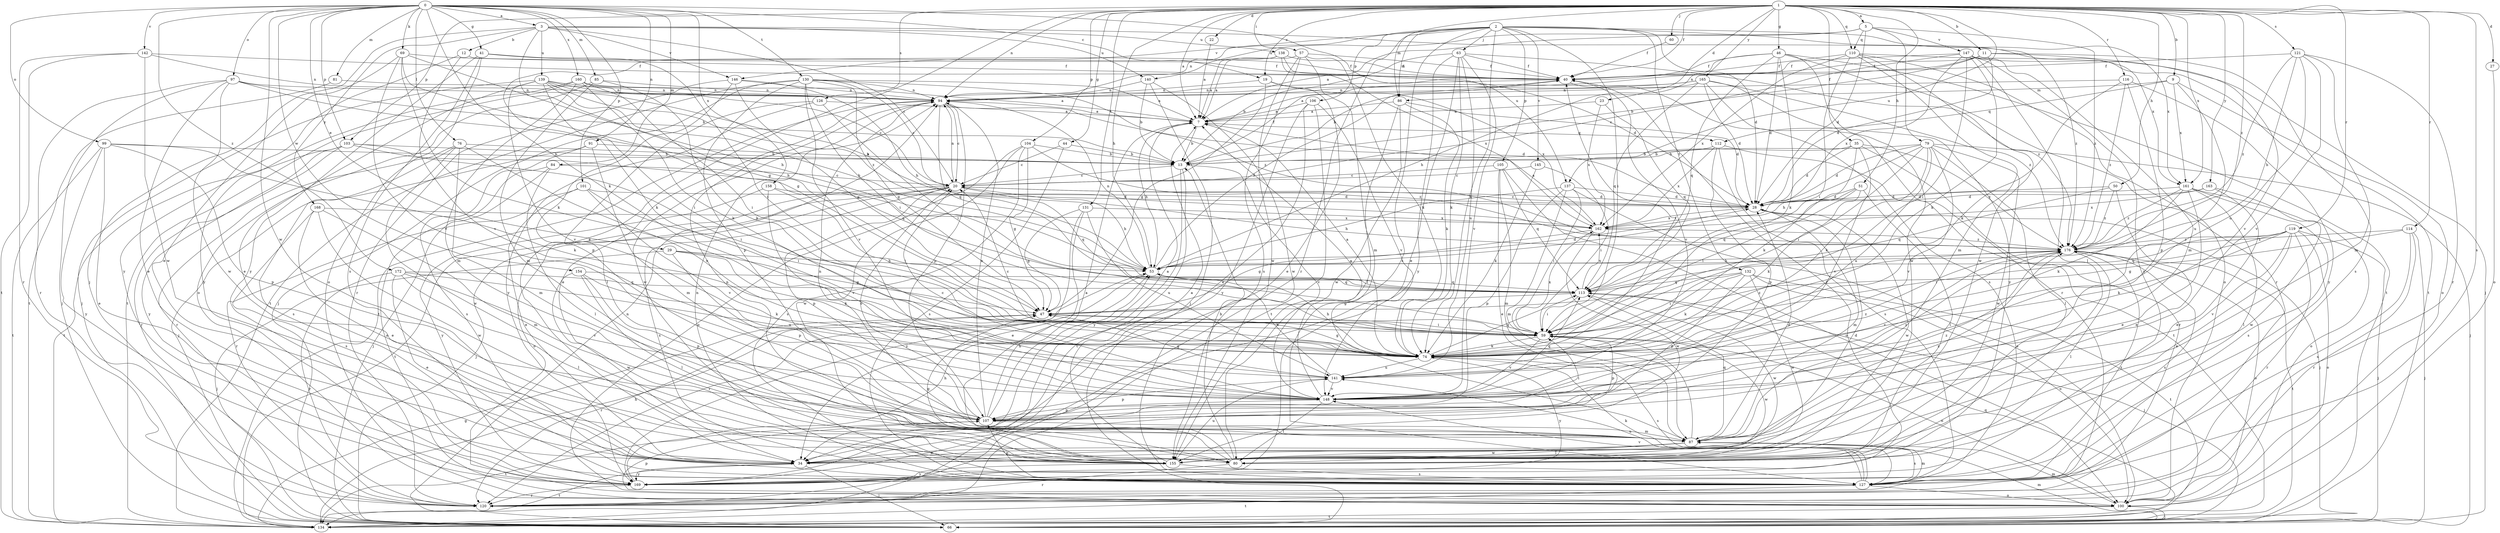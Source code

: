 strict digraph  {
0;
1;
2;
3;
5;
7;
9;
11;
12;
13;
19;
20;
22;
23;
27;
28;
29;
34;
35;
40;
41;
44;
46;
47;
50;
51;
53;
57;
59;
60;
63;
66;
69;
74;
76;
79;
80;
81;
84;
85;
86;
87;
91;
94;
97;
99;
100;
101;
103;
104;
105;
106;
107;
110;
112;
113;
114;
116;
119;
120;
121;
126;
127;
130;
131;
132;
134;
137;
138;
139;
140;
141;
142;
145;
146;
147;
148;
154;
155;
158;
160;
161;
162;
163;
165;
168;
169;
172;
176;
0 -> 3  [label=a];
0 -> 19  [label=c];
0 -> 29  [label=e];
0 -> 41  [label=g];
0 -> 69  [label=k];
0 -> 74  [label=k];
0 -> 76  [label=l];
0 -> 81  [label=m];
0 -> 84  [label=m];
0 -> 85  [label=m];
0 -> 91  [label=n];
0 -> 97  [label=o];
0 -> 99  [label=o];
0 -> 101  [label=p];
0 -> 103  [label=p];
0 -> 130  [label=t];
0 -> 137  [label=u];
0 -> 142  [label=v];
0 -> 154  [label=w];
0 -> 155  [label=w];
0 -> 158  [label=x];
0 -> 160  [label=x];
0 -> 172  [label=z];
1 -> 5  [label=a];
1 -> 7  [label=a];
1 -> 9  [label=b];
1 -> 11  [label=b];
1 -> 19  [label=c];
1 -> 22  [label=d];
1 -> 23  [label=d];
1 -> 27  [label=d];
1 -> 34  [label=e];
1 -> 35  [label=f];
1 -> 40  [label=f];
1 -> 44  [label=g];
1 -> 46  [label=g];
1 -> 50  [label=h];
1 -> 51  [label=h];
1 -> 53  [label=h];
1 -> 57  [label=i];
1 -> 60  [label=j];
1 -> 86  [label=m];
1 -> 94  [label=n];
1 -> 103  [label=p];
1 -> 104  [label=p];
1 -> 110  [label=q];
1 -> 114  [label=r];
1 -> 116  [label=r];
1 -> 119  [label=r];
1 -> 121  [label=s];
1 -> 126  [label=s];
1 -> 127  [label=s];
1 -> 131  [label=t];
1 -> 137  [label=u];
1 -> 161  [label=x];
1 -> 163  [label=y];
1 -> 165  [label=y];
1 -> 176  [label=z];
2 -> 28  [label=d];
2 -> 59  [label=i];
2 -> 63  [label=j];
2 -> 74  [label=k];
2 -> 86  [label=m];
2 -> 94  [label=n];
2 -> 105  [label=p];
2 -> 106  [label=p];
2 -> 120  [label=r];
2 -> 127  [label=s];
2 -> 132  [label=t];
2 -> 145  [label=v];
2 -> 146  [label=v];
2 -> 161  [label=x];
2 -> 176  [label=z];
3 -> 12  [label=b];
3 -> 20  [label=c];
3 -> 47  [label=g];
3 -> 66  [label=j];
3 -> 138  [label=u];
3 -> 139  [label=u];
3 -> 140  [label=u];
3 -> 146  [label=v];
3 -> 161  [label=x];
3 -> 168  [label=y];
5 -> 7  [label=a];
5 -> 28  [label=d];
5 -> 79  [label=l];
5 -> 110  [label=q];
5 -> 140  [label=u];
5 -> 147  [label=v];
5 -> 176  [label=z];
7 -> 13  [label=b];
7 -> 53  [label=h];
7 -> 112  [label=q];
9 -> 86  [label=m];
9 -> 100  [label=o];
9 -> 112  [label=q];
9 -> 141  [label=u];
9 -> 161  [label=x];
11 -> 13  [label=b];
11 -> 28  [label=d];
11 -> 40  [label=f];
11 -> 94  [label=n];
11 -> 127  [label=s];
11 -> 148  [label=v];
12 -> 40  [label=f];
12 -> 148  [label=v];
12 -> 169  [label=y];
13 -> 20  [label=c];
13 -> 40  [label=f];
13 -> 134  [label=t];
13 -> 148  [label=v];
13 -> 169  [label=y];
19 -> 34  [label=e];
19 -> 47  [label=g];
19 -> 94  [label=n];
19 -> 162  [label=x];
20 -> 28  [label=d];
20 -> 53  [label=h];
20 -> 66  [label=j];
20 -> 94  [label=n];
20 -> 100  [label=o];
20 -> 107  [label=p];
20 -> 113  [label=q];
20 -> 127  [label=s];
20 -> 134  [label=t];
22 -> 7  [label=a];
23 -> 7  [label=a];
23 -> 113  [label=q];
23 -> 162  [label=x];
27 -> 100  [label=o];
28 -> 20  [label=c];
28 -> 66  [label=j];
28 -> 87  [label=m];
28 -> 155  [label=w];
28 -> 162  [label=x];
29 -> 47  [label=g];
29 -> 53  [label=h];
29 -> 66  [label=j];
29 -> 74  [label=k];
29 -> 107  [label=p];
34 -> 28  [label=d];
34 -> 66  [label=j];
34 -> 134  [label=t];
34 -> 169  [label=y];
35 -> 13  [label=b];
35 -> 28  [label=d];
35 -> 74  [label=k];
35 -> 120  [label=r];
35 -> 148  [label=v];
35 -> 176  [label=z];
40 -> 94  [label=n];
40 -> 127  [label=s];
40 -> 148  [label=v];
41 -> 40  [label=f];
41 -> 59  [label=i];
41 -> 100  [label=o];
41 -> 127  [label=s];
41 -> 169  [label=y];
44 -> 13  [label=b];
44 -> 20  [label=c];
44 -> 127  [label=s];
46 -> 28  [label=d];
46 -> 40  [label=f];
46 -> 53  [label=h];
46 -> 74  [label=k];
46 -> 100  [label=o];
46 -> 113  [label=q];
46 -> 134  [label=t];
46 -> 155  [label=w];
47 -> 59  [label=i];
47 -> 120  [label=r];
50 -> 28  [label=d];
50 -> 34  [label=e];
50 -> 113  [label=q];
50 -> 176  [label=z];
51 -> 28  [label=d];
51 -> 59  [label=i];
51 -> 74  [label=k];
51 -> 80  [label=l];
51 -> 113  [label=q];
53 -> 28  [label=d];
53 -> 40  [label=f];
53 -> 94  [label=n];
53 -> 113  [label=q];
53 -> 120  [label=r];
57 -> 7  [label=a];
57 -> 40  [label=f];
57 -> 74  [label=k];
57 -> 87  [label=m];
57 -> 127  [label=s];
57 -> 155  [label=w];
59 -> 74  [label=k];
59 -> 100  [label=o];
59 -> 107  [label=p];
59 -> 148  [label=v];
59 -> 155  [label=w];
59 -> 162  [label=x];
59 -> 176  [label=z];
60 -> 40  [label=f];
63 -> 13  [label=b];
63 -> 34  [label=e];
63 -> 40  [label=f];
63 -> 74  [label=k];
63 -> 141  [label=u];
63 -> 148  [label=v];
63 -> 169  [label=y];
63 -> 176  [label=z];
66 -> 87  [label=m];
66 -> 94  [label=n];
69 -> 34  [label=e];
69 -> 40  [label=f];
69 -> 47  [label=g];
69 -> 53  [label=h];
69 -> 74  [label=k];
69 -> 148  [label=v];
74 -> 7  [label=a];
74 -> 20  [label=c];
74 -> 40  [label=f];
74 -> 47  [label=g];
74 -> 53  [label=h];
74 -> 113  [label=q];
74 -> 127  [label=s];
74 -> 141  [label=u];
74 -> 169  [label=y];
76 -> 13  [label=b];
76 -> 87  [label=m];
76 -> 120  [label=r];
76 -> 127  [label=s];
76 -> 141  [label=u];
76 -> 155  [label=w];
79 -> 13  [label=b];
79 -> 28  [label=d];
79 -> 53  [label=h];
79 -> 59  [label=i];
79 -> 66  [label=j];
79 -> 74  [label=k];
79 -> 80  [label=l];
79 -> 141  [label=u];
79 -> 148  [label=v];
79 -> 155  [label=w];
80 -> 7  [label=a];
80 -> 13  [label=b];
80 -> 94  [label=n];
80 -> 120  [label=r];
81 -> 94  [label=n];
81 -> 134  [label=t];
84 -> 20  [label=c];
84 -> 66  [label=j];
84 -> 80  [label=l];
84 -> 100  [label=o];
85 -> 74  [label=k];
85 -> 87  [label=m];
85 -> 94  [label=n];
85 -> 100  [label=o];
86 -> 7  [label=a];
86 -> 28  [label=d];
86 -> 74  [label=k];
86 -> 80  [label=l];
86 -> 155  [label=w];
87 -> 28  [label=d];
87 -> 34  [label=e];
87 -> 59  [label=i];
87 -> 80  [label=l];
87 -> 94  [label=n];
87 -> 113  [label=q];
87 -> 127  [label=s];
87 -> 155  [label=w];
87 -> 176  [label=z];
91 -> 13  [label=b];
91 -> 66  [label=j];
91 -> 87  [label=m];
91 -> 127  [label=s];
94 -> 7  [label=a];
94 -> 20  [label=c];
94 -> 28  [label=d];
94 -> 34  [label=e];
94 -> 107  [label=p];
94 -> 113  [label=q];
94 -> 134  [label=t];
94 -> 155  [label=w];
97 -> 13  [label=b];
97 -> 34  [label=e];
97 -> 53  [label=h];
97 -> 66  [label=j];
97 -> 94  [label=n];
97 -> 120  [label=r];
97 -> 155  [label=w];
99 -> 13  [label=b];
99 -> 34  [label=e];
99 -> 74  [label=k];
99 -> 107  [label=p];
99 -> 134  [label=t];
99 -> 169  [label=y];
100 -> 66  [label=j];
100 -> 87  [label=m];
100 -> 107  [label=p];
100 -> 134  [label=t];
101 -> 28  [label=d];
101 -> 34  [label=e];
101 -> 59  [label=i];
101 -> 120  [label=r];
101 -> 148  [label=v];
103 -> 13  [label=b];
103 -> 59  [label=i];
103 -> 113  [label=q];
103 -> 120  [label=r];
103 -> 134  [label=t];
103 -> 169  [label=y];
104 -> 13  [label=b];
104 -> 47  [label=g];
104 -> 100  [label=o];
104 -> 127  [label=s];
104 -> 155  [label=w];
104 -> 176  [label=z];
105 -> 20  [label=c];
105 -> 34  [label=e];
105 -> 87  [label=m];
105 -> 100  [label=o];
105 -> 113  [label=q];
106 -> 7  [label=a];
106 -> 34  [label=e];
106 -> 134  [label=t];
106 -> 148  [label=v];
106 -> 169  [label=y];
107 -> 7  [label=a];
107 -> 20  [label=c];
107 -> 53  [label=h];
107 -> 59  [label=i];
107 -> 87  [label=m];
107 -> 94  [label=n];
107 -> 134  [label=t];
107 -> 176  [label=z];
110 -> 40  [label=f];
110 -> 59  [label=i];
110 -> 87  [label=m];
110 -> 120  [label=r];
110 -> 134  [label=t];
110 -> 155  [label=w];
110 -> 162  [label=x];
112 -> 13  [label=b];
112 -> 107  [label=p];
112 -> 127  [label=s];
112 -> 134  [label=t];
112 -> 162  [label=x];
113 -> 47  [label=g];
113 -> 59  [label=i];
113 -> 66  [label=j];
113 -> 155  [label=w];
113 -> 162  [label=x];
114 -> 47  [label=g];
114 -> 66  [label=j];
114 -> 120  [label=r];
114 -> 127  [label=s];
114 -> 176  [label=z];
116 -> 74  [label=k];
116 -> 94  [label=n];
116 -> 107  [label=p];
116 -> 169  [label=y];
116 -> 176  [label=z];
119 -> 34  [label=e];
119 -> 59  [label=i];
119 -> 66  [label=j];
119 -> 74  [label=k];
119 -> 100  [label=o];
119 -> 113  [label=q];
119 -> 120  [label=r];
119 -> 148  [label=v];
119 -> 176  [label=z];
121 -> 40  [label=f];
121 -> 53  [label=h];
121 -> 87  [label=m];
121 -> 120  [label=r];
121 -> 141  [label=u];
121 -> 148  [label=v];
121 -> 176  [label=z];
126 -> 7  [label=a];
126 -> 59  [label=i];
126 -> 80  [label=l];
126 -> 169  [label=y];
127 -> 74  [label=k];
127 -> 87  [label=m];
127 -> 94  [label=n];
127 -> 100  [label=o];
127 -> 107  [label=p];
127 -> 134  [label=t];
127 -> 141  [label=u];
127 -> 148  [label=v];
130 -> 7  [label=a];
130 -> 20  [label=c];
130 -> 47  [label=g];
130 -> 59  [label=i];
130 -> 66  [label=j];
130 -> 94  [label=n];
130 -> 107  [label=p];
130 -> 134  [label=t];
130 -> 148  [label=v];
130 -> 176  [label=z];
131 -> 34  [label=e];
131 -> 47  [label=g];
131 -> 141  [label=u];
131 -> 162  [label=x];
131 -> 169  [label=y];
132 -> 59  [label=i];
132 -> 74  [label=k];
132 -> 100  [label=o];
132 -> 107  [label=p];
132 -> 113  [label=q];
132 -> 134  [label=t];
132 -> 155  [label=w];
134 -> 47  [label=g];
134 -> 53  [label=h];
134 -> 113  [label=q];
137 -> 28  [label=d];
137 -> 53  [label=h];
137 -> 59  [label=i];
137 -> 87  [label=m];
137 -> 100  [label=o];
137 -> 107  [label=p];
138 -> 7  [label=a];
138 -> 28  [label=d];
138 -> 40  [label=f];
138 -> 74  [label=k];
138 -> 162  [label=x];
139 -> 20  [label=c];
139 -> 34  [label=e];
139 -> 53  [label=h];
139 -> 59  [label=i];
139 -> 66  [label=j];
139 -> 94  [label=n];
139 -> 148  [label=v];
139 -> 162  [label=x];
139 -> 176  [label=z];
140 -> 13  [label=b];
140 -> 66  [label=j];
140 -> 94  [label=n];
140 -> 155  [label=w];
141 -> 47  [label=g];
141 -> 53  [label=h];
141 -> 107  [label=p];
141 -> 148  [label=v];
141 -> 176  [label=z];
142 -> 40  [label=f];
142 -> 94  [label=n];
142 -> 120  [label=r];
142 -> 134  [label=t];
142 -> 155  [label=w];
145 -> 20  [label=c];
145 -> 59  [label=i];
145 -> 74  [label=k];
146 -> 47  [label=g];
146 -> 53  [label=h];
146 -> 94  [label=n];
146 -> 107  [label=p];
146 -> 120  [label=r];
147 -> 20  [label=c];
147 -> 40  [label=f];
147 -> 59  [label=i];
147 -> 66  [label=j];
147 -> 74  [label=k];
147 -> 80  [label=l];
147 -> 87  [label=m];
147 -> 162  [label=x];
147 -> 169  [label=y];
148 -> 7  [label=a];
148 -> 20  [label=c];
148 -> 80  [label=l];
148 -> 107  [label=p];
148 -> 113  [label=q];
148 -> 176  [label=z];
154 -> 74  [label=k];
154 -> 80  [label=l];
154 -> 107  [label=p];
154 -> 113  [label=q];
154 -> 155  [label=w];
155 -> 7  [label=a];
155 -> 47  [label=g];
155 -> 127  [label=s];
155 -> 141  [label=u];
155 -> 169  [label=y];
158 -> 28  [label=d];
158 -> 59  [label=i];
158 -> 148  [label=v];
158 -> 169  [label=y];
160 -> 7  [label=a];
160 -> 59  [label=i];
160 -> 74  [label=k];
160 -> 87  [label=m];
160 -> 94  [label=n];
160 -> 134  [label=t];
160 -> 169  [label=y];
161 -> 28  [label=d];
161 -> 34  [label=e];
161 -> 74  [label=k];
161 -> 80  [label=l];
161 -> 100  [label=o];
161 -> 127  [label=s];
161 -> 176  [label=z];
162 -> 7  [label=a];
162 -> 47  [label=g];
162 -> 155  [label=w];
162 -> 176  [label=z];
163 -> 28  [label=d];
163 -> 34  [label=e];
163 -> 155  [label=w];
163 -> 162  [label=x];
165 -> 7  [label=a];
165 -> 13  [label=b];
165 -> 28  [label=d];
165 -> 94  [label=n];
165 -> 113  [label=q];
165 -> 120  [label=r];
165 -> 169  [label=y];
165 -> 176  [label=z];
168 -> 34  [label=e];
168 -> 87  [label=m];
168 -> 127  [label=s];
168 -> 155  [label=w];
168 -> 162  [label=x];
169 -> 40  [label=f];
169 -> 53  [label=h];
169 -> 120  [label=r];
169 -> 176  [label=z];
172 -> 34  [label=e];
172 -> 80  [label=l];
172 -> 113  [label=q];
172 -> 120  [label=r];
172 -> 141  [label=u];
172 -> 148  [label=v];
176 -> 53  [label=h];
176 -> 80  [label=l];
176 -> 100  [label=o];
176 -> 127  [label=s];
176 -> 134  [label=t];
176 -> 148  [label=v];
}

